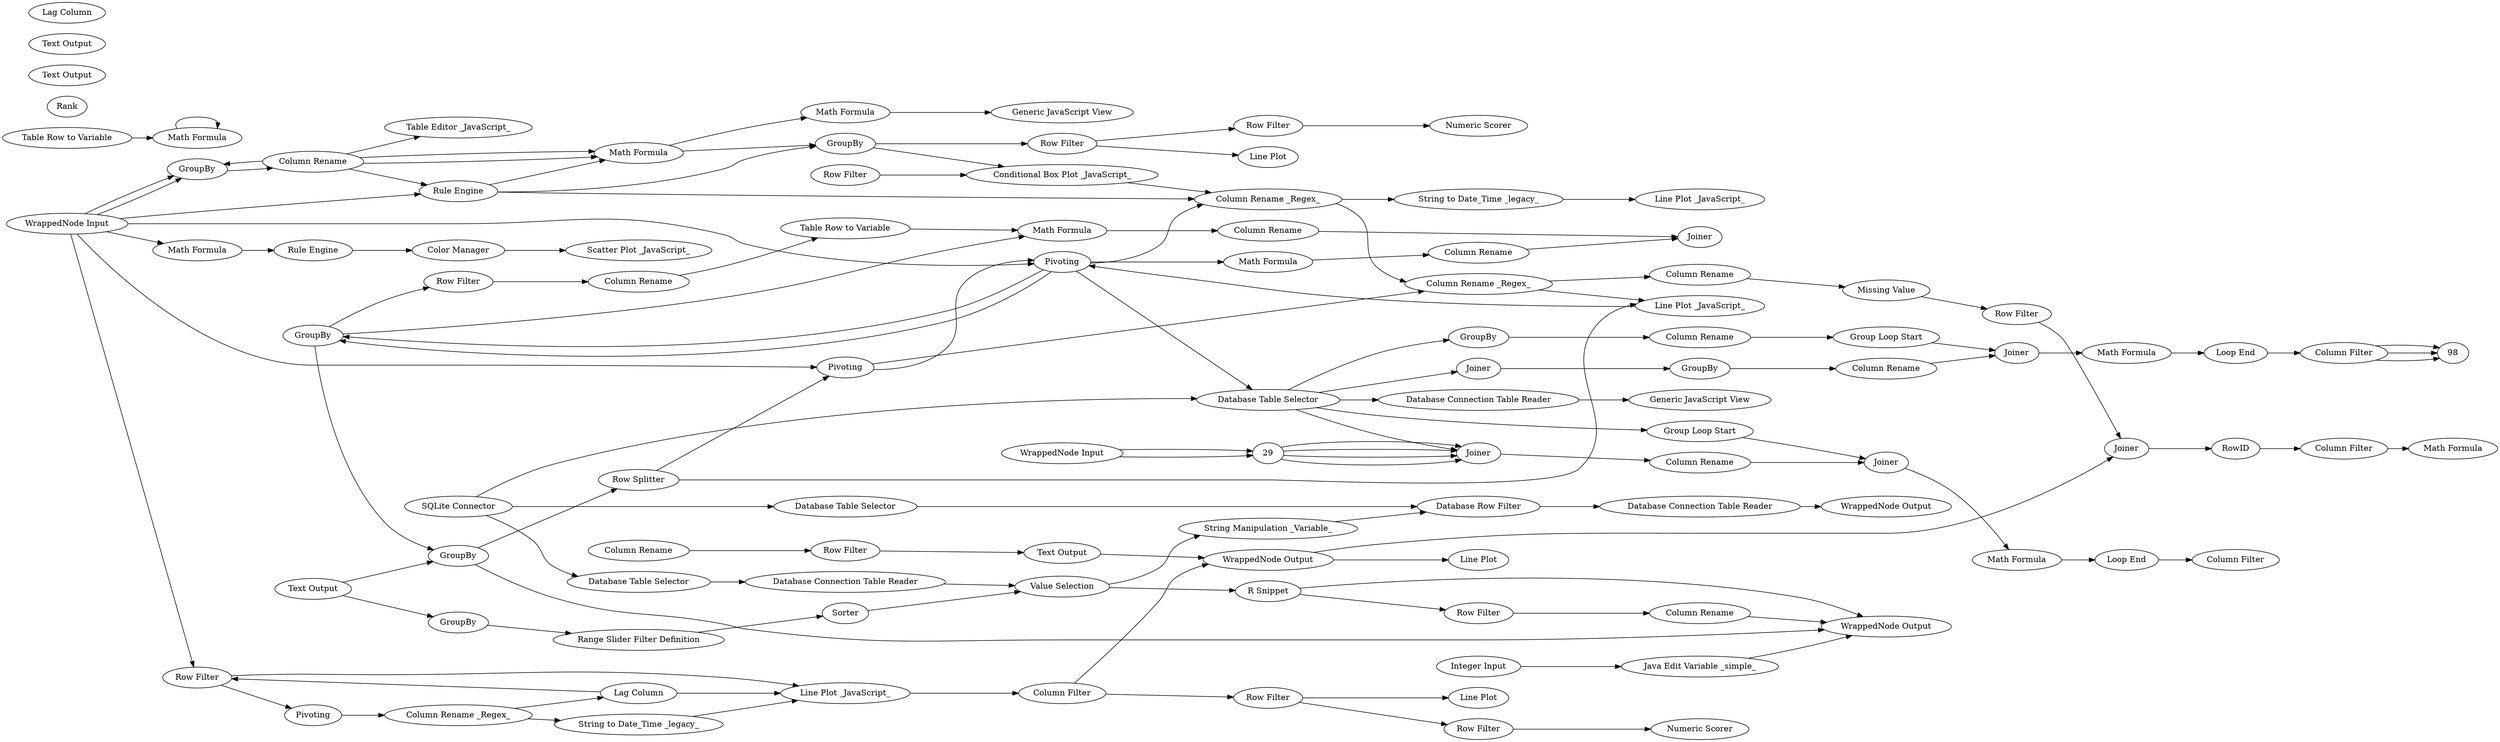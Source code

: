 digraph {
	26 [label="Math Formula"]
	37 [label=Joiner]
	40 [label="Math Formula"]
	47 [label="Row Filter"]
	59 [label="Table Row to Variable"]
	61 [label=Rank]
	62 [label="Math Formula"]
	90 [label="Row Splitter"]
	91 [label="String Manipulation"]
	92 [label="String Manipulation"]
	93 [label=Concatenate]
	62 [label=GroupBy]
	63 [label="Row Filter"]
	64 [label="Table Row to Variable"]
	65 [label="Column Rename"]
	66 [label="Math Formula"]
	67 [label=Joiner]
	68 [label="Column Rename"]
	69 [label="Column Rename"]
	72 [label="Group Loop Start"]
	73 [label=Joiner]
	74 [label=Joiner]
	75 [label=GroupBy]
	76 [label="Column Rename"]
	77 [label="Column Rename"]
	78 [label=Joiner]
	79 [label="Math Formula"]
	80 [label="Loop End"]
	81 [label=GroupBy]
	82 [label="Column Rename"]
	83 [label="Group Loop Start"]
	84 [label=Joiner]
	85 [label="Math Formula"]
	86 [label="Loop End"]
	87 [label="Column Filter"]
	88 [label="Column Filter"]
	18 [label="Table View _JavaScript_"]
	19 [label="Row Filter"]
	20 [label="Column Rename"]
	34 [label="WrappedNode Input"]
	41 [label=GroupBy]
	43 [label=Sorter]
	44 [label="WrappedNode Output"]
	45 [label="Text Output"]
	46 [label="R Snippet"]
	47 [label=GroupBy]
	48 [label="Integer Input"]
	49 [label="Java Edit Variable _simple_"]
	51 [label="Range Slider Filter Definition"]
	9 [label="SQLite Connector"]
	13 [label="Database Table Selector"]
	14 [label="Database Row Filter"]
	16 [label="Database Table Selector"]
	17 [label="Database Connection Table Reader"]
	18 [label="Value Selection"]
	30 [label="Database Connection Table Reader"]
	31 [label="WrappedNode Input"]
	32 [label="WrappedNode Output"]
	34 [label="Text Output"]
	36 [label="Generic JavaScript View"]
	37 [label="Database Table Selector"]
	38 [label="Database Connection Table Reader"]
	39 [label="String Manipulation _Variable_"]
	21 [label="Text Output"]
	58 [label="Generic JavaScript View"]
	91 [label=Pivoting]
	92 [label="Line Plot _JavaScript_"]
	93 [label=Pivoting]
	94 [label="Line Plot _JavaScript_"]
	95 [label="Math Formula"]
	96 [label="Rule Engine"]
	97 [label="Color Manager"]
	100 [label="WrappedNode Input"]
	101 [label="Scatter Plot _JavaScript_"]
	102 [label=GroupBy]
	103 [label="Lag Column"]
	105 [label="Regression Predictor"]
	107 [label="Row Filter"]
	108 [label="Linear Regression Learner"]
	109 [label="Column Filter"]
	110 [label="Lag Column"]
	112 [label="Regression Predictor"]
	113 [label="Column Filter"]
	114 [label="Linear Regression Learner"]
	115 [label="Row Filter"]
	116 [label="Regression Predictor"]
	117 [label="Column Filter"]
	118 [label="Lag Column"]
	119 [label="Column Rename"]
	120 [label="Row Filter"]
	121 [label="Table Row to Variable"]
	122 [label="Math Formula"]
	126 [label="Numeric Scorer"]
	127 [label="Row Filter"]
	128 [label="Row Filter"]
	129 [label="Line Plot"]
	130 [label="Row Filter"]
	131 [label="Line Plot"]
	132 [label="Row Filter"]
	133 [label="Numeric Scorer"]
	134 [label="Line Plot"]
	135 [label="Column Rename"]
	136 [label="Row Filter"]
	137 [label=Joiner]
	138 [label=RowID]
	139 [label="Missing Value"]
	140 [label="Column Filter"]
	141 [label="Math Formula"]
	142 [label="Column Rename"]
	104 [label="Table Editor _JavaScript_"]
	105 [label="Math Formula"]
	106 [label="Math Formula"]
	108 [label="Rule Engine"]
	109 [label=GroupBy]
	110 [label="Conditional Box Plot _JavaScript_"]
	111 [label=Pivoting]
	112 [label="Column Rename _Regex_"]
	113 [label="Column Rename _Regex_"]
	114 [label="Row Filter"]
	115 [label="Column Rename _Regex_"]
	116 [label="Line Plot _JavaScript_"]
	121 [label="Text Output"]
	122 [label="WrappedNode Output"]
	123 [label="String to Date_Time _legacy_"]
	124 [label="String to Date_Time _legacy_"]
	40 -> 40
	47 -> 90
	59 -> 40
	93 -> 62
	62 -> 47
	90 -> 91
	90 -> 92
	91 -> 93
	92 -> 93
	26 -> 69
	37 -> 73
	37 -> 72
	37 -> 74
	37 -> 81
	93 -> 62
	93 -> 37
	93 -> 26
	62 -> 63
	62 -> 66
	63 -> 65
	64 -> 66
	65 -> 64
	66 -> 68
	68 -> 67
	69 -> 67
	72 -> 78
	73 -> 76
	74 -> 75
	75 -> 77
	76 -> 78
	77 -> 84
	78 -> 79
	79 -> 80
	80 -> 87
	81 -> 82
	82 -> 83
	83 -> 84
	84 -> 85
	85 -> 86
	86 -> 88
	18 -> 46
	19 -> 20
	20 -> 44
	34 -> 41
	34 -> 47
	41 -> 51
	43 -> 18
	46 -> 44
	46 -> 19
	47 -> 44
	48 -> 49
	49 -> 44
	51 -> 43
	9 -> 13
	9 -> 16
	9 -> 37
	13 -> 14
	14 -> 30
	16 -> 17
	17 -> 18
	18 -> 39
	30 -> 32
	37 -> 38
	38 -> 36
	39 -> 14
	102 -> 142
	142 -> 108
	142 -> 105
	105 -> 109
	107 -> 110
	108 -> 105
	108 -> 112
	109 -> 127
	110 -> 112
	112 -> 113
	113 -> 135
	114 -> 116
	115 -> 118
	116 -> 117
	117 -> 122
	117 -> 130
	118 -> 116
	118 -> 114
	119 -> 120
	120 -> 121
	121 -> 122
	122 -> 137
	122 -> 134
	127 -> 129
	127 -> 128
	128 -> 126
	130 -> 131
	130 -> 132
	132 -> 133
	135 -> 139
	136 -> 137
	137 -> 138
	138 -> 140
	139 -> 136
	140 -> 141
	142 -> 102
	91 -> 113
	93 -> 112
	95 -> 96
	96 -> 97
	97 -> 101
	100 -> 102
	100 -> 102
	100 -> 108
	100 -> 114
	100 -> 93
	100 -> 95
	100 -> 91
	142 -> 105
	142 -> 104
	105 -> 106
	106 -> 58
	108 -> 109
	109 -> 110
	111 -> 115
	112 -> 123
	113 -> 92
	114 -> 111
	115 -> 124
	123 -> 94
	124 -> 116
	88 -> 98
	88 -> 98
	88 -> 98
	29 -> 73
	29 -> 73
	29 -> 73
	29 -> 73
	31 -> 29
	31 -> 29
	rankdir=LR
}
